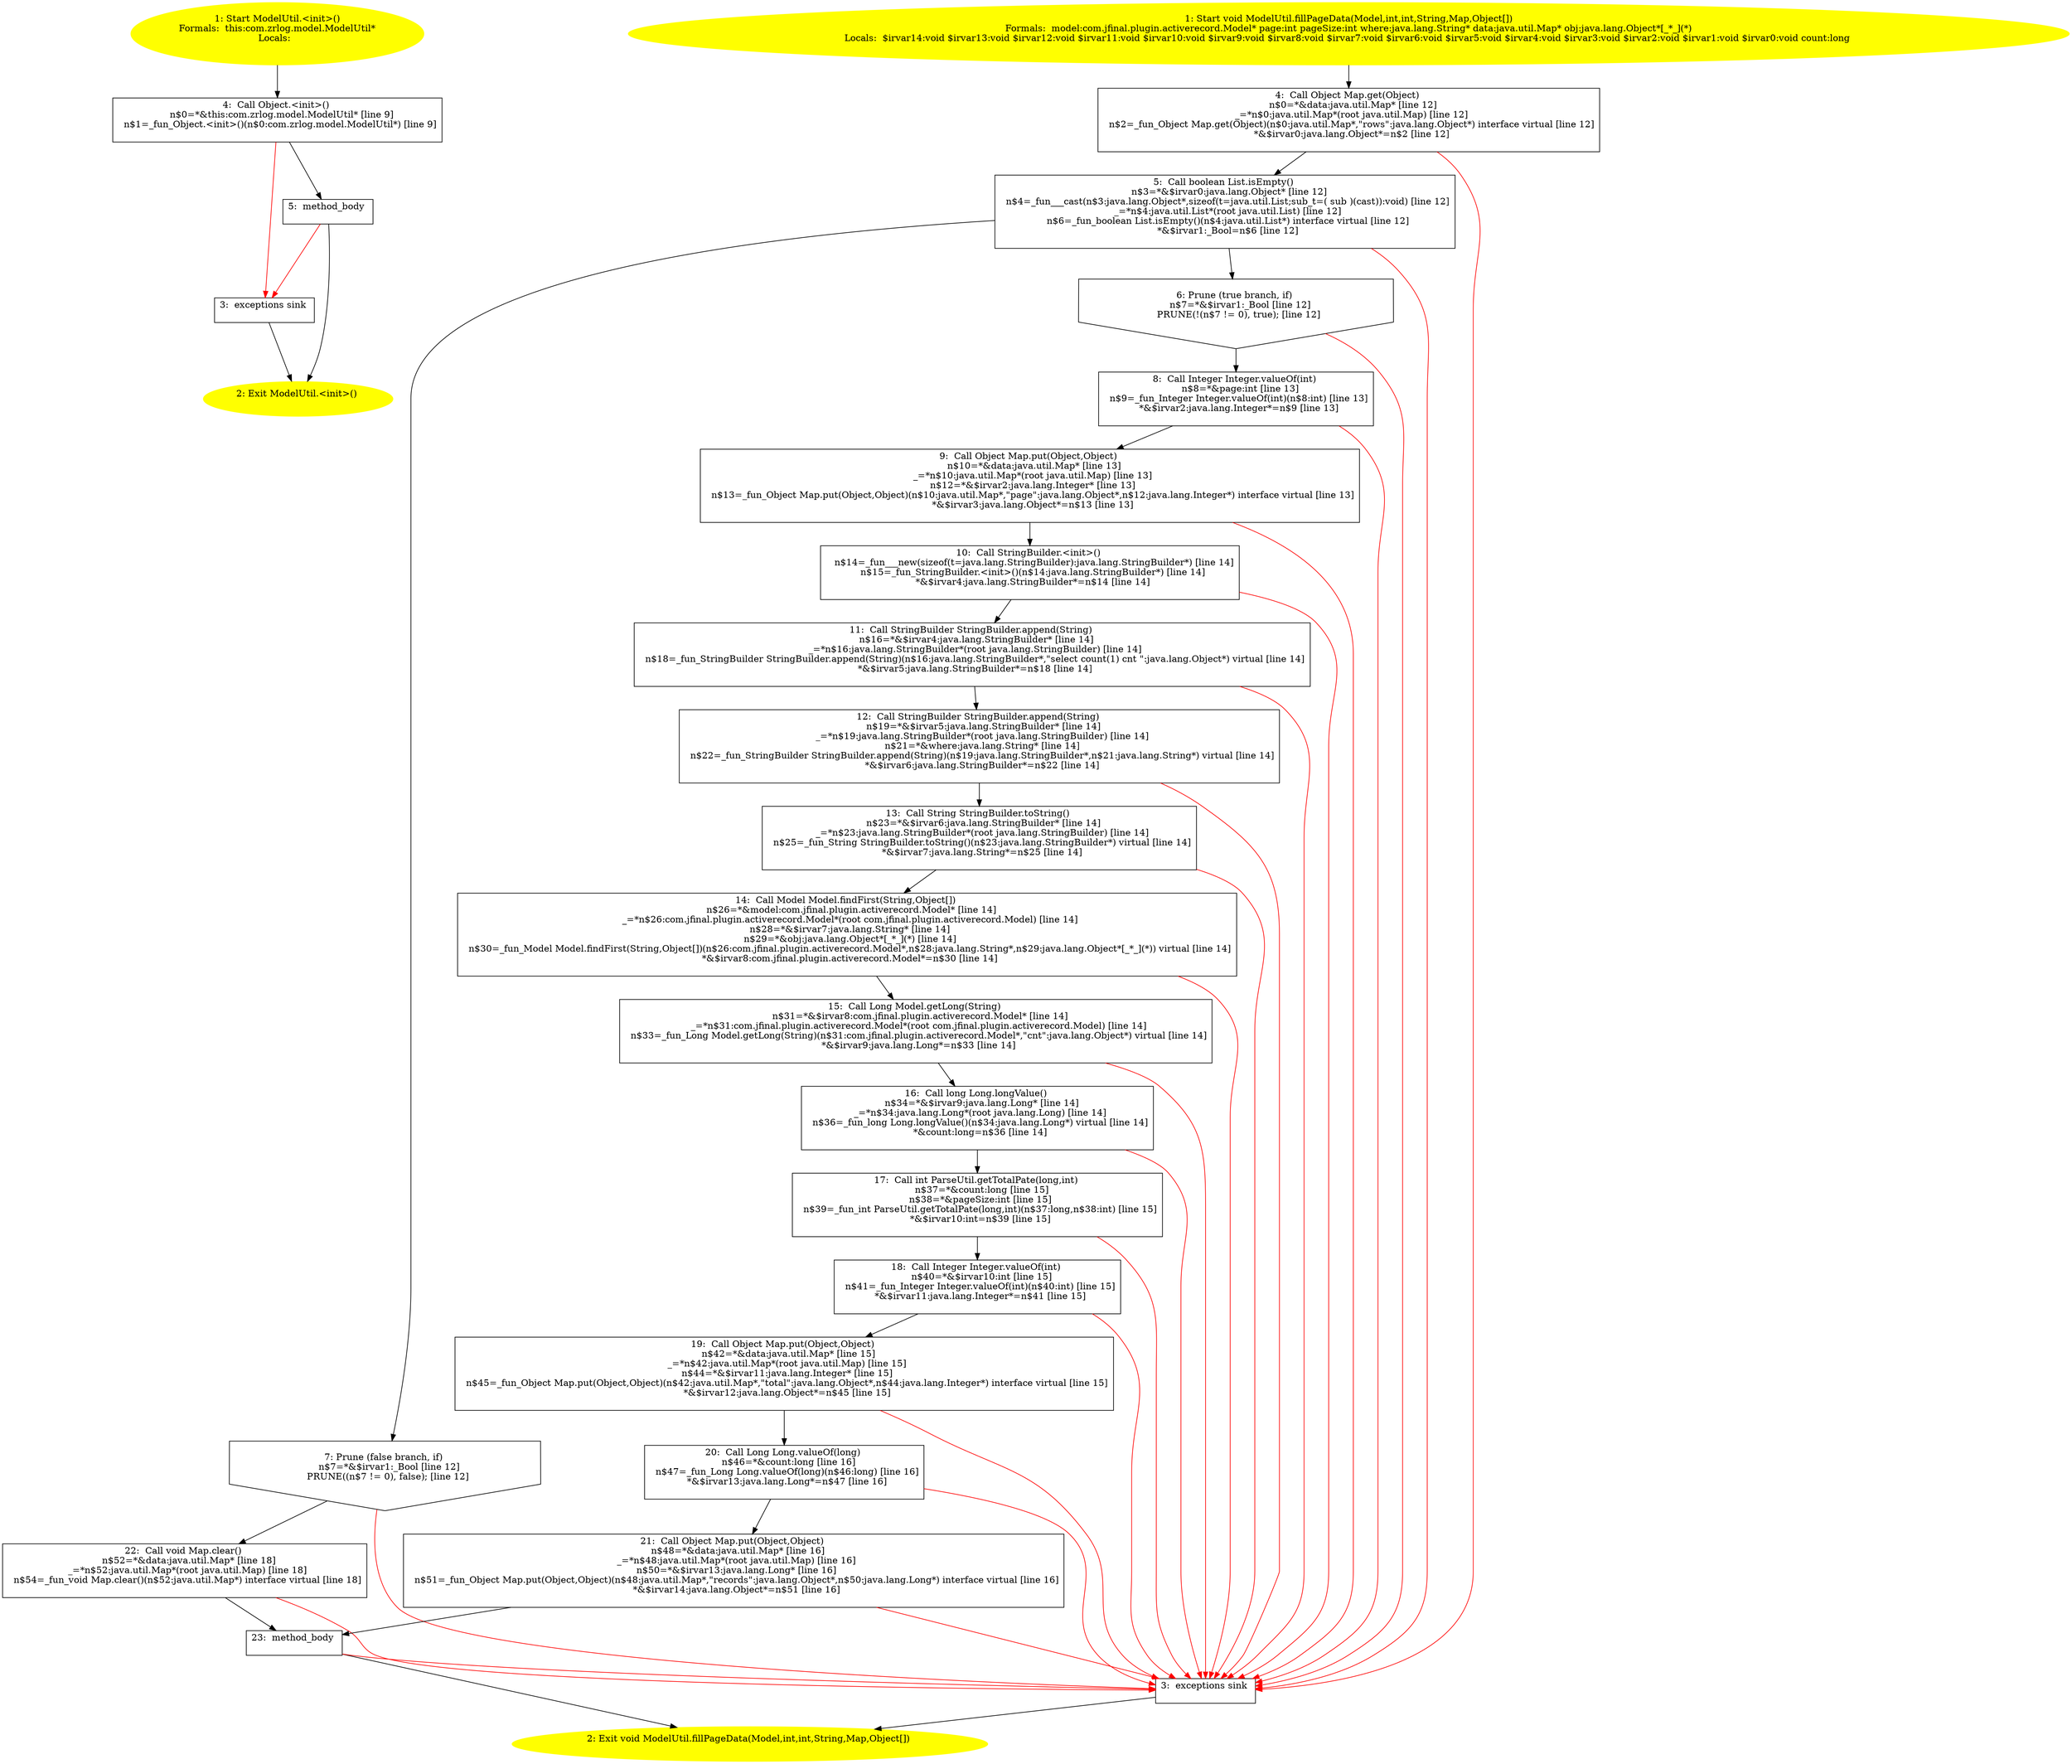 /* @generated */
digraph cfg {
"com.zrlog.model.ModelUtil.<init>().4059bf7f546d3a4002b93ddc1afdd184_1" [label="1: Start ModelUtil.<init>()\nFormals:  this:com.zrlog.model.ModelUtil*\nLocals:  \n  " color=yellow style=filled]
	

	 "com.zrlog.model.ModelUtil.<init>().4059bf7f546d3a4002b93ddc1afdd184_1" -> "com.zrlog.model.ModelUtil.<init>().4059bf7f546d3a4002b93ddc1afdd184_4" ;
"com.zrlog.model.ModelUtil.<init>().4059bf7f546d3a4002b93ddc1afdd184_2" [label="2: Exit ModelUtil.<init>() \n  " color=yellow style=filled]
	

"com.zrlog.model.ModelUtil.<init>().4059bf7f546d3a4002b93ddc1afdd184_3" [label="3:  exceptions sink \n  " shape="box"]
	

	 "com.zrlog.model.ModelUtil.<init>().4059bf7f546d3a4002b93ddc1afdd184_3" -> "com.zrlog.model.ModelUtil.<init>().4059bf7f546d3a4002b93ddc1afdd184_2" ;
"com.zrlog.model.ModelUtil.<init>().4059bf7f546d3a4002b93ddc1afdd184_4" [label="4:  Call Object.<init>() \n   n$0=*&this:com.zrlog.model.ModelUtil* [line 9]\n  n$1=_fun_Object.<init>()(n$0:com.zrlog.model.ModelUtil*) [line 9]\n " shape="box"]
	

	 "com.zrlog.model.ModelUtil.<init>().4059bf7f546d3a4002b93ddc1afdd184_4" -> "com.zrlog.model.ModelUtil.<init>().4059bf7f546d3a4002b93ddc1afdd184_5" ;
	 "com.zrlog.model.ModelUtil.<init>().4059bf7f546d3a4002b93ddc1afdd184_4" -> "com.zrlog.model.ModelUtil.<init>().4059bf7f546d3a4002b93ddc1afdd184_3" [color="red" ];
"com.zrlog.model.ModelUtil.<init>().4059bf7f546d3a4002b93ddc1afdd184_5" [label="5:  method_body \n  " shape="box"]
	

	 "com.zrlog.model.ModelUtil.<init>().4059bf7f546d3a4002b93ddc1afdd184_5" -> "com.zrlog.model.ModelUtil.<init>().4059bf7f546d3a4002b93ddc1afdd184_2" ;
	 "com.zrlog.model.ModelUtil.<init>().4059bf7f546d3a4002b93ddc1afdd184_5" -> "com.zrlog.model.ModelUtil.<init>().4059bf7f546d3a4002b93ddc1afdd184_3" [color="red" ];
"com.zrlog.model.ModelUtil.fillPageData(com.jfinal.plugin.activerecord.Model,int,int,java.lang.String.e283c3d662d72696a78559ef84df3171_1" [label="1: Start void ModelUtil.fillPageData(Model,int,int,String,Map,Object[])\nFormals:  model:com.jfinal.plugin.activerecord.Model* page:int pageSize:int where:java.lang.String* data:java.util.Map* obj:java.lang.Object*[_*_](*)\nLocals:  $irvar14:void $irvar13:void $irvar12:void $irvar11:void $irvar10:void $irvar9:void $irvar8:void $irvar7:void $irvar6:void $irvar5:void $irvar4:void $irvar3:void $irvar2:void $irvar1:void $irvar0:void count:long \n  " color=yellow style=filled]
	

	 "com.zrlog.model.ModelUtil.fillPageData(com.jfinal.plugin.activerecord.Model,int,int,java.lang.String.e283c3d662d72696a78559ef84df3171_1" -> "com.zrlog.model.ModelUtil.fillPageData(com.jfinal.plugin.activerecord.Model,int,int,java.lang.String.e283c3d662d72696a78559ef84df3171_4" ;
"com.zrlog.model.ModelUtil.fillPageData(com.jfinal.plugin.activerecord.Model,int,int,java.lang.String.e283c3d662d72696a78559ef84df3171_2" [label="2: Exit void ModelUtil.fillPageData(Model,int,int,String,Map,Object[]) \n  " color=yellow style=filled]
	

"com.zrlog.model.ModelUtil.fillPageData(com.jfinal.plugin.activerecord.Model,int,int,java.lang.String.e283c3d662d72696a78559ef84df3171_3" [label="3:  exceptions sink \n  " shape="box"]
	

	 "com.zrlog.model.ModelUtil.fillPageData(com.jfinal.plugin.activerecord.Model,int,int,java.lang.String.e283c3d662d72696a78559ef84df3171_3" -> "com.zrlog.model.ModelUtil.fillPageData(com.jfinal.plugin.activerecord.Model,int,int,java.lang.String.e283c3d662d72696a78559ef84df3171_2" ;
"com.zrlog.model.ModelUtil.fillPageData(com.jfinal.plugin.activerecord.Model,int,int,java.lang.String.e283c3d662d72696a78559ef84df3171_4" [label="4:  Call Object Map.get(Object) \n   n$0=*&data:java.util.Map* [line 12]\n  _=*n$0:java.util.Map*(root java.util.Map) [line 12]\n  n$2=_fun_Object Map.get(Object)(n$0:java.util.Map*,\"rows\":java.lang.Object*) interface virtual [line 12]\n  *&$irvar0:java.lang.Object*=n$2 [line 12]\n " shape="box"]
	

	 "com.zrlog.model.ModelUtil.fillPageData(com.jfinal.plugin.activerecord.Model,int,int,java.lang.String.e283c3d662d72696a78559ef84df3171_4" -> "com.zrlog.model.ModelUtil.fillPageData(com.jfinal.plugin.activerecord.Model,int,int,java.lang.String.e283c3d662d72696a78559ef84df3171_5" ;
	 "com.zrlog.model.ModelUtil.fillPageData(com.jfinal.plugin.activerecord.Model,int,int,java.lang.String.e283c3d662d72696a78559ef84df3171_4" -> "com.zrlog.model.ModelUtil.fillPageData(com.jfinal.plugin.activerecord.Model,int,int,java.lang.String.e283c3d662d72696a78559ef84df3171_3" [color="red" ];
"com.zrlog.model.ModelUtil.fillPageData(com.jfinal.plugin.activerecord.Model,int,int,java.lang.String.e283c3d662d72696a78559ef84df3171_5" [label="5:  Call boolean List.isEmpty() \n   n$3=*&$irvar0:java.lang.Object* [line 12]\n  n$4=_fun___cast(n$3:java.lang.Object*,sizeof(t=java.util.List;sub_t=( sub )(cast)):void) [line 12]\n  _=*n$4:java.util.List*(root java.util.List) [line 12]\n  n$6=_fun_boolean List.isEmpty()(n$4:java.util.List*) interface virtual [line 12]\n  *&$irvar1:_Bool=n$6 [line 12]\n " shape="box"]
	

	 "com.zrlog.model.ModelUtil.fillPageData(com.jfinal.plugin.activerecord.Model,int,int,java.lang.String.e283c3d662d72696a78559ef84df3171_5" -> "com.zrlog.model.ModelUtil.fillPageData(com.jfinal.plugin.activerecord.Model,int,int,java.lang.String.e283c3d662d72696a78559ef84df3171_6" ;
	 "com.zrlog.model.ModelUtil.fillPageData(com.jfinal.plugin.activerecord.Model,int,int,java.lang.String.e283c3d662d72696a78559ef84df3171_5" -> "com.zrlog.model.ModelUtil.fillPageData(com.jfinal.plugin.activerecord.Model,int,int,java.lang.String.e283c3d662d72696a78559ef84df3171_7" ;
	 "com.zrlog.model.ModelUtil.fillPageData(com.jfinal.plugin.activerecord.Model,int,int,java.lang.String.e283c3d662d72696a78559ef84df3171_5" -> "com.zrlog.model.ModelUtil.fillPageData(com.jfinal.plugin.activerecord.Model,int,int,java.lang.String.e283c3d662d72696a78559ef84df3171_3" [color="red" ];
"com.zrlog.model.ModelUtil.fillPageData(com.jfinal.plugin.activerecord.Model,int,int,java.lang.String.e283c3d662d72696a78559ef84df3171_6" [label="6: Prune (true branch, if) \n   n$7=*&$irvar1:_Bool [line 12]\n  PRUNE(!(n$7 != 0), true); [line 12]\n " shape="invhouse"]
	

	 "com.zrlog.model.ModelUtil.fillPageData(com.jfinal.plugin.activerecord.Model,int,int,java.lang.String.e283c3d662d72696a78559ef84df3171_6" -> "com.zrlog.model.ModelUtil.fillPageData(com.jfinal.plugin.activerecord.Model,int,int,java.lang.String.e283c3d662d72696a78559ef84df3171_8" ;
	 "com.zrlog.model.ModelUtil.fillPageData(com.jfinal.plugin.activerecord.Model,int,int,java.lang.String.e283c3d662d72696a78559ef84df3171_6" -> "com.zrlog.model.ModelUtil.fillPageData(com.jfinal.plugin.activerecord.Model,int,int,java.lang.String.e283c3d662d72696a78559ef84df3171_3" [color="red" ];
"com.zrlog.model.ModelUtil.fillPageData(com.jfinal.plugin.activerecord.Model,int,int,java.lang.String.e283c3d662d72696a78559ef84df3171_7" [label="7: Prune (false branch, if) \n   n$7=*&$irvar1:_Bool [line 12]\n  PRUNE((n$7 != 0), false); [line 12]\n " shape="invhouse"]
	

	 "com.zrlog.model.ModelUtil.fillPageData(com.jfinal.plugin.activerecord.Model,int,int,java.lang.String.e283c3d662d72696a78559ef84df3171_7" -> "com.zrlog.model.ModelUtil.fillPageData(com.jfinal.plugin.activerecord.Model,int,int,java.lang.String.e283c3d662d72696a78559ef84df3171_22" ;
	 "com.zrlog.model.ModelUtil.fillPageData(com.jfinal.plugin.activerecord.Model,int,int,java.lang.String.e283c3d662d72696a78559ef84df3171_7" -> "com.zrlog.model.ModelUtil.fillPageData(com.jfinal.plugin.activerecord.Model,int,int,java.lang.String.e283c3d662d72696a78559ef84df3171_3" [color="red" ];
"com.zrlog.model.ModelUtil.fillPageData(com.jfinal.plugin.activerecord.Model,int,int,java.lang.String.e283c3d662d72696a78559ef84df3171_8" [label="8:  Call Integer Integer.valueOf(int) \n   n$8=*&page:int [line 13]\n  n$9=_fun_Integer Integer.valueOf(int)(n$8:int) [line 13]\n  *&$irvar2:java.lang.Integer*=n$9 [line 13]\n " shape="box"]
	

	 "com.zrlog.model.ModelUtil.fillPageData(com.jfinal.plugin.activerecord.Model,int,int,java.lang.String.e283c3d662d72696a78559ef84df3171_8" -> "com.zrlog.model.ModelUtil.fillPageData(com.jfinal.plugin.activerecord.Model,int,int,java.lang.String.e283c3d662d72696a78559ef84df3171_9" ;
	 "com.zrlog.model.ModelUtil.fillPageData(com.jfinal.plugin.activerecord.Model,int,int,java.lang.String.e283c3d662d72696a78559ef84df3171_8" -> "com.zrlog.model.ModelUtil.fillPageData(com.jfinal.plugin.activerecord.Model,int,int,java.lang.String.e283c3d662d72696a78559ef84df3171_3" [color="red" ];
"com.zrlog.model.ModelUtil.fillPageData(com.jfinal.plugin.activerecord.Model,int,int,java.lang.String.e283c3d662d72696a78559ef84df3171_9" [label="9:  Call Object Map.put(Object,Object) \n   n$10=*&data:java.util.Map* [line 13]\n  _=*n$10:java.util.Map*(root java.util.Map) [line 13]\n  n$12=*&$irvar2:java.lang.Integer* [line 13]\n  n$13=_fun_Object Map.put(Object,Object)(n$10:java.util.Map*,\"page\":java.lang.Object*,n$12:java.lang.Integer*) interface virtual [line 13]\n  *&$irvar3:java.lang.Object*=n$13 [line 13]\n " shape="box"]
	

	 "com.zrlog.model.ModelUtil.fillPageData(com.jfinal.plugin.activerecord.Model,int,int,java.lang.String.e283c3d662d72696a78559ef84df3171_9" -> "com.zrlog.model.ModelUtil.fillPageData(com.jfinal.plugin.activerecord.Model,int,int,java.lang.String.e283c3d662d72696a78559ef84df3171_10" ;
	 "com.zrlog.model.ModelUtil.fillPageData(com.jfinal.plugin.activerecord.Model,int,int,java.lang.String.e283c3d662d72696a78559ef84df3171_9" -> "com.zrlog.model.ModelUtil.fillPageData(com.jfinal.plugin.activerecord.Model,int,int,java.lang.String.e283c3d662d72696a78559ef84df3171_3" [color="red" ];
"com.zrlog.model.ModelUtil.fillPageData(com.jfinal.plugin.activerecord.Model,int,int,java.lang.String.e283c3d662d72696a78559ef84df3171_10" [label="10:  Call StringBuilder.<init>() \n   n$14=_fun___new(sizeof(t=java.lang.StringBuilder):java.lang.StringBuilder*) [line 14]\n  n$15=_fun_StringBuilder.<init>()(n$14:java.lang.StringBuilder*) [line 14]\n  *&$irvar4:java.lang.StringBuilder*=n$14 [line 14]\n " shape="box"]
	

	 "com.zrlog.model.ModelUtil.fillPageData(com.jfinal.plugin.activerecord.Model,int,int,java.lang.String.e283c3d662d72696a78559ef84df3171_10" -> "com.zrlog.model.ModelUtil.fillPageData(com.jfinal.plugin.activerecord.Model,int,int,java.lang.String.e283c3d662d72696a78559ef84df3171_11" ;
	 "com.zrlog.model.ModelUtil.fillPageData(com.jfinal.plugin.activerecord.Model,int,int,java.lang.String.e283c3d662d72696a78559ef84df3171_10" -> "com.zrlog.model.ModelUtil.fillPageData(com.jfinal.plugin.activerecord.Model,int,int,java.lang.String.e283c3d662d72696a78559ef84df3171_3" [color="red" ];
"com.zrlog.model.ModelUtil.fillPageData(com.jfinal.plugin.activerecord.Model,int,int,java.lang.String.e283c3d662d72696a78559ef84df3171_11" [label="11:  Call StringBuilder StringBuilder.append(String) \n   n$16=*&$irvar4:java.lang.StringBuilder* [line 14]\n  _=*n$16:java.lang.StringBuilder*(root java.lang.StringBuilder) [line 14]\n  n$18=_fun_StringBuilder StringBuilder.append(String)(n$16:java.lang.StringBuilder*,\"select count(1) cnt \":java.lang.Object*) virtual [line 14]\n  *&$irvar5:java.lang.StringBuilder*=n$18 [line 14]\n " shape="box"]
	

	 "com.zrlog.model.ModelUtil.fillPageData(com.jfinal.plugin.activerecord.Model,int,int,java.lang.String.e283c3d662d72696a78559ef84df3171_11" -> "com.zrlog.model.ModelUtil.fillPageData(com.jfinal.plugin.activerecord.Model,int,int,java.lang.String.e283c3d662d72696a78559ef84df3171_12" ;
	 "com.zrlog.model.ModelUtil.fillPageData(com.jfinal.plugin.activerecord.Model,int,int,java.lang.String.e283c3d662d72696a78559ef84df3171_11" -> "com.zrlog.model.ModelUtil.fillPageData(com.jfinal.plugin.activerecord.Model,int,int,java.lang.String.e283c3d662d72696a78559ef84df3171_3" [color="red" ];
"com.zrlog.model.ModelUtil.fillPageData(com.jfinal.plugin.activerecord.Model,int,int,java.lang.String.e283c3d662d72696a78559ef84df3171_12" [label="12:  Call StringBuilder StringBuilder.append(String) \n   n$19=*&$irvar5:java.lang.StringBuilder* [line 14]\n  _=*n$19:java.lang.StringBuilder*(root java.lang.StringBuilder) [line 14]\n  n$21=*&where:java.lang.String* [line 14]\n  n$22=_fun_StringBuilder StringBuilder.append(String)(n$19:java.lang.StringBuilder*,n$21:java.lang.String*) virtual [line 14]\n  *&$irvar6:java.lang.StringBuilder*=n$22 [line 14]\n " shape="box"]
	

	 "com.zrlog.model.ModelUtil.fillPageData(com.jfinal.plugin.activerecord.Model,int,int,java.lang.String.e283c3d662d72696a78559ef84df3171_12" -> "com.zrlog.model.ModelUtil.fillPageData(com.jfinal.plugin.activerecord.Model,int,int,java.lang.String.e283c3d662d72696a78559ef84df3171_13" ;
	 "com.zrlog.model.ModelUtil.fillPageData(com.jfinal.plugin.activerecord.Model,int,int,java.lang.String.e283c3d662d72696a78559ef84df3171_12" -> "com.zrlog.model.ModelUtil.fillPageData(com.jfinal.plugin.activerecord.Model,int,int,java.lang.String.e283c3d662d72696a78559ef84df3171_3" [color="red" ];
"com.zrlog.model.ModelUtil.fillPageData(com.jfinal.plugin.activerecord.Model,int,int,java.lang.String.e283c3d662d72696a78559ef84df3171_13" [label="13:  Call String StringBuilder.toString() \n   n$23=*&$irvar6:java.lang.StringBuilder* [line 14]\n  _=*n$23:java.lang.StringBuilder*(root java.lang.StringBuilder) [line 14]\n  n$25=_fun_String StringBuilder.toString()(n$23:java.lang.StringBuilder*) virtual [line 14]\n  *&$irvar7:java.lang.String*=n$25 [line 14]\n " shape="box"]
	

	 "com.zrlog.model.ModelUtil.fillPageData(com.jfinal.plugin.activerecord.Model,int,int,java.lang.String.e283c3d662d72696a78559ef84df3171_13" -> "com.zrlog.model.ModelUtil.fillPageData(com.jfinal.plugin.activerecord.Model,int,int,java.lang.String.e283c3d662d72696a78559ef84df3171_14" ;
	 "com.zrlog.model.ModelUtil.fillPageData(com.jfinal.plugin.activerecord.Model,int,int,java.lang.String.e283c3d662d72696a78559ef84df3171_13" -> "com.zrlog.model.ModelUtil.fillPageData(com.jfinal.plugin.activerecord.Model,int,int,java.lang.String.e283c3d662d72696a78559ef84df3171_3" [color="red" ];
"com.zrlog.model.ModelUtil.fillPageData(com.jfinal.plugin.activerecord.Model,int,int,java.lang.String.e283c3d662d72696a78559ef84df3171_14" [label="14:  Call Model Model.findFirst(String,Object[]) \n   n$26=*&model:com.jfinal.plugin.activerecord.Model* [line 14]\n  _=*n$26:com.jfinal.plugin.activerecord.Model*(root com.jfinal.plugin.activerecord.Model) [line 14]\n  n$28=*&$irvar7:java.lang.String* [line 14]\n  n$29=*&obj:java.lang.Object*[_*_](*) [line 14]\n  n$30=_fun_Model Model.findFirst(String,Object[])(n$26:com.jfinal.plugin.activerecord.Model*,n$28:java.lang.String*,n$29:java.lang.Object*[_*_](*)) virtual [line 14]\n  *&$irvar8:com.jfinal.plugin.activerecord.Model*=n$30 [line 14]\n " shape="box"]
	

	 "com.zrlog.model.ModelUtil.fillPageData(com.jfinal.plugin.activerecord.Model,int,int,java.lang.String.e283c3d662d72696a78559ef84df3171_14" -> "com.zrlog.model.ModelUtil.fillPageData(com.jfinal.plugin.activerecord.Model,int,int,java.lang.String.e283c3d662d72696a78559ef84df3171_15" ;
	 "com.zrlog.model.ModelUtil.fillPageData(com.jfinal.plugin.activerecord.Model,int,int,java.lang.String.e283c3d662d72696a78559ef84df3171_14" -> "com.zrlog.model.ModelUtil.fillPageData(com.jfinal.plugin.activerecord.Model,int,int,java.lang.String.e283c3d662d72696a78559ef84df3171_3" [color="red" ];
"com.zrlog.model.ModelUtil.fillPageData(com.jfinal.plugin.activerecord.Model,int,int,java.lang.String.e283c3d662d72696a78559ef84df3171_15" [label="15:  Call Long Model.getLong(String) \n   n$31=*&$irvar8:com.jfinal.plugin.activerecord.Model* [line 14]\n  _=*n$31:com.jfinal.plugin.activerecord.Model*(root com.jfinal.plugin.activerecord.Model) [line 14]\n  n$33=_fun_Long Model.getLong(String)(n$31:com.jfinal.plugin.activerecord.Model*,\"cnt\":java.lang.Object*) virtual [line 14]\n  *&$irvar9:java.lang.Long*=n$33 [line 14]\n " shape="box"]
	

	 "com.zrlog.model.ModelUtil.fillPageData(com.jfinal.plugin.activerecord.Model,int,int,java.lang.String.e283c3d662d72696a78559ef84df3171_15" -> "com.zrlog.model.ModelUtil.fillPageData(com.jfinal.plugin.activerecord.Model,int,int,java.lang.String.e283c3d662d72696a78559ef84df3171_16" ;
	 "com.zrlog.model.ModelUtil.fillPageData(com.jfinal.plugin.activerecord.Model,int,int,java.lang.String.e283c3d662d72696a78559ef84df3171_15" -> "com.zrlog.model.ModelUtil.fillPageData(com.jfinal.plugin.activerecord.Model,int,int,java.lang.String.e283c3d662d72696a78559ef84df3171_3" [color="red" ];
"com.zrlog.model.ModelUtil.fillPageData(com.jfinal.plugin.activerecord.Model,int,int,java.lang.String.e283c3d662d72696a78559ef84df3171_16" [label="16:  Call long Long.longValue() \n   n$34=*&$irvar9:java.lang.Long* [line 14]\n  _=*n$34:java.lang.Long*(root java.lang.Long) [line 14]\n  n$36=_fun_long Long.longValue()(n$34:java.lang.Long*) virtual [line 14]\n  *&count:long=n$36 [line 14]\n " shape="box"]
	

	 "com.zrlog.model.ModelUtil.fillPageData(com.jfinal.plugin.activerecord.Model,int,int,java.lang.String.e283c3d662d72696a78559ef84df3171_16" -> "com.zrlog.model.ModelUtil.fillPageData(com.jfinal.plugin.activerecord.Model,int,int,java.lang.String.e283c3d662d72696a78559ef84df3171_17" ;
	 "com.zrlog.model.ModelUtil.fillPageData(com.jfinal.plugin.activerecord.Model,int,int,java.lang.String.e283c3d662d72696a78559ef84df3171_16" -> "com.zrlog.model.ModelUtil.fillPageData(com.jfinal.plugin.activerecord.Model,int,int,java.lang.String.e283c3d662d72696a78559ef84df3171_3" [color="red" ];
"com.zrlog.model.ModelUtil.fillPageData(com.jfinal.plugin.activerecord.Model,int,int,java.lang.String.e283c3d662d72696a78559ef84df3171_17" [label="17:  Call int ParseUtil.getTotalPate(long,int) \n   n$37=*&count:long [line 15]\n  n$38=*&pageSize:int [line 15]\n  n$39=_fun_int ParseUtil.getTotalPate(long,int)(n$37:long,n$38:int) [line 15]\n  *&$irvar10:int=n$39 [line 15]\n " shape="box"]
	

	 "com.zrlog.model.ModelUtil.fillPageData(com.jfinal.plugin.activerecord.Model,int,int,java.lang.String.e283c3d662d72696a78559ef84df3171_17" -> "com.zrlog.model.ModelUtil.fillPageData(com.jfinal.plugin.activerecord.Model,int,int,java.lang.String.e283c3d662d72696a78559ef84df3171_18" ;
	 "com.zrlog.model.ModelUtil.fillPageData(com.jfinal.plugin.activerecord.Model,int,int,java.lang.String.e283c3d662d72696a78559ef84df3171_17" -> "com.zrlog.model.ModelUtil.fillPageData(com.jfinal.plugin.activerecord.Model,int,int,java.lang.String.e283c3d662d72696a78559ef84df3171_3" [color="red" ];
"com.zrlog.model.ModelUtil.fillPageData(com.jfinal.plugin.activerecord.Model,int,int,java.lang.String.e283c3d662d72696a78559ef84df3171_18" [label="18:  Call Integer Integer.valueOf(int) \n   n$40=*&$irvar10:int [line 15]\n  n$41=_fun_Integer Integer.valueOf(int)(n$40:int) [line 15]\n  *&$irvar11:java.lang.Integer*=n$41 [line 15]\n " shape="box"]
	

	 "com.zrlog.model.ModelUtil.fillPageData(com.jfinal.plugin.activerecord.Model,int,int,java.lang.String.e283c3d662d72696a78559ef84df3171_18" -> "com.zrlog.model.ModelUtil.fillPageData(com.jfinal.plugin.activerecord.Model,int,int,java.lang.String.e283c3d662d72696a78559ef84df3171_19" ;
	 "com.zrlog.model.ModelUtil.fillPageData(com.jfinal.plugin.activerecord.Model,int,int,java.lang.String.e283c3d662d72696a78559ef84df3171_18" -> "com.zrlog.model.ModelUtil.fillPageData(com.jfinal.plugin.activerecord.Model,int,int,java.lang.String.e283c3d662d72696a78559ef84df3171_3" [color="red" ];
"com.zrlog.model.ModelUtil.fillPageData(com.jfinal.plugin.activerecord.Model,int,int,java.lang.String.e283c3d662d72696a78559ef84df3171_19" [label="19:  Call Object Map.put(Object,Object) \n   n$42=*&data:java.util.Map* [line 15]\n  _=*n$42:java.util.Map*(root java.util.Map) [line 15]\n  n$44=*&$irvar11:java.lang.Integer* [line 15]\n  n$45=_fun_Object Map.put(Object,Object)(n$42:java.util.Map*,\"total\":java.lang.Object*,n$44:java.lang.Integer*) interface virtual [line 15]\n  *&$irvar12:java.lang.Object*=n$45 [line 15]\n " shape="box"]
	

	 "com.zrlog.model.ModelUtil.fillPageData(com.jfinal.plugin.activerecord.Model,int,int,java.lang.String.e283c3d662d72696a78559ef84df3171_19" -> "com.zrlog.model.ModelUtil.fillPageData(com.jfinal.plugin.activerecord.Model,int,int,java.lang.String.e283c3d662d72696a78559ef84df3171_20" ;
	 "com.zrlog.model.ModelUtil.fillPageData(com.jfinal.plugin.activerecord.Model,int,int,java.lang.String.e283c3d662d72696a78559ef84df3171_19" -> "com.zrlog.model.ModelUtil.fillPageData(com.jfinal.plugin.activerecord.Model,int,int,java.lang.String.e283c3d662d72696a78559ef84df3171_3" [color="red" ];
"com.zrlog.model.ModelUtil.fillPageData(com.jfinal.plugin.activerecord.Model,int,int,java.lang.String.e283c3d662d72696a78559ef84df3171_20" [label="20:  Call Long Long.valueOf(long) \n   n$46=*&count:long [line 16]\n  n$47=_fun_Long Long.valueOf(long)(n$46:long) [line 16]\n  *&$irvar13:java.lang.Long*=n$47 [line 16]\n " shape="box"]
	

	 "com.zrlog.model.ModelUtil.fillPageData(com.jfinal.plugin.activerecord.Model,int,int,java.lang.String.e283c3d662d72696a78559ef84df3171_20" -> "com.zrlog.model.ModelUtil.fillPageData(com.jfinal.plugin.activerecord.Model,int,int,java.lang.String.e283c3d662d72696a78559ef84df3171_21" ;
	 "com.zrlog.model.ModelUtil.fillPageData(com.jfinal.plugin.activerecord.Model,int,int,java.lang.String.e283c3d662d72696a78559ef84df3171_20" -> "com.zrlog.model.ModelUtil.fillPageData(com.jfinal.plugin.activerecord.Model,int,int,java.lang.String.e283c3d662d72696a78559ef84df3171_3" [color="red" ];
"com.zrlog.model.ModelUtil.fillPageData(com.jfinal.plugin.activerecord.Model,int,int,java.lang.String.e283c3d662d72696a78559ef84df3171_21" [label="21:  Call Object Map.put(Object,Object) \n   n$48=*&data:java.util.Map* [line 16]\n  _=*n$48:java.util.Map*(root java.util.Map) [line 16]\n  n$50=*&$irvar13:java.lang.Long* [line 16]\n  n$51=_fun_Object Map.put(Object,Object)(n$48:java.util.Map*,\"records\":java.lang.Object*,n$50:java.lang.Long*) interface virtual [line 16]\n  *&$irvar14:java.lang.Object*=n$51 [line 16]\n " shape="box"]
	

	 "com.zrlog.model.ModelUtil.fillPageData(com.jfinal.plugin.activerecord.Model,int,int,java.lang.String.e283c3d662d72696a78559ef84df3171_21" -> "com.zrlog.model.ModelUtil.fillPageData(com.jfinal.plugin.activerecord.Model,int,int,java.lang.String.e283c3d662d72696a78559ef84df3171_23" ;
	 "com.zrlog.model.ModelUtil.fillPageData(com.jfinal.plugin.activerecord.Model,int,int,java.lang.String.e283c3d662d72696a78559ef84df3171_21" -> "com.zrlog.model.ModelUtil.fillPageData(com.jfinal.plugin.activerecord.Model,int,int,java.lang.String.e283c3d662d72696a78559ef84df3171_3" [color="red" ];
"com.zrlog.model.ModelUtil.fillPageData(com.jfinal.plugin.activerecord.Model,int,int,java.lang.String.e283c3d662d72696a78559ef84df3171_22" [label="22:  Call void Map.clear() \n   n$52=*&data:java.util.Map* [line 18]\n  _=*n$52:java.util.Map*(root java.util.Map) [line 18]\n  n$54=_fun_void Map.clear()(n$52:java.util.Map*) interface virtual [line 18]\n " shape="box"]
	

	 "com.zrlog.model.ModelUtil.fillPageData(com.jfinal.plugin.activerecord.Model,int,int,java.lang.String.e283c3d662d72696a78559ef84df3171_22" -> "com.zrlog.model.ModelUtil.fillPageData(com.jfinal.plugin.activerecord.Model,int,int,java.lang.String.e283c3d662d72696a78559ef84df3171_23" ;
	 "com.zrlog.model.ModelUtil.fillPageData(com.jfinal.plugin.activerecord.Model,int,int,java.lang.String.e283c3d662d72696a78559ef84df3171_22" -> "com.zrlog.model.ModelUtil.fillPageData(com.jfinal.plugin.activerecord.Model,int,int,java.lang.String.e283c3d662d72696a78559ef84df3171_3" [color="red" ];
"com.zrlog.model.ModelUtil.fillPageData(com.jfinal.plugin.activerecord.Model,int,int,java.lang.String.e283c3d662d72696a78559ef84df3171_23" [label="23:  method_body \n  " shape="box"]
	

	 "com.zrlog.model.ModelUtil.fillPageData(com.jfinal.plugin.activerecord.Model,int,int,java.lang.String.e283c3d662d72696a78559ef84df3171_23" -> "com.zrlog.model.ModelUtil.fillPageData(com.jfinal.plugin.activerecord.Model,int,int,java.lang.String.e283c3d662d72696a78559ef84df3171_2" ;
	 "com.zrlog.model.ModelUtil.fillPageData(com.jfinal.plugin.activerecord.Model,int,int,java.lang.String.e283c3d662d72696a78559ef84df3171_23" -> "com.zrlog.model.ModelUtil.fillPageData(com.jfinal.plugin.activerecord.Model,int,int,java.lang.String.e283c3d662d72696a78559ef84df3171_3" [color="red" ];
}
